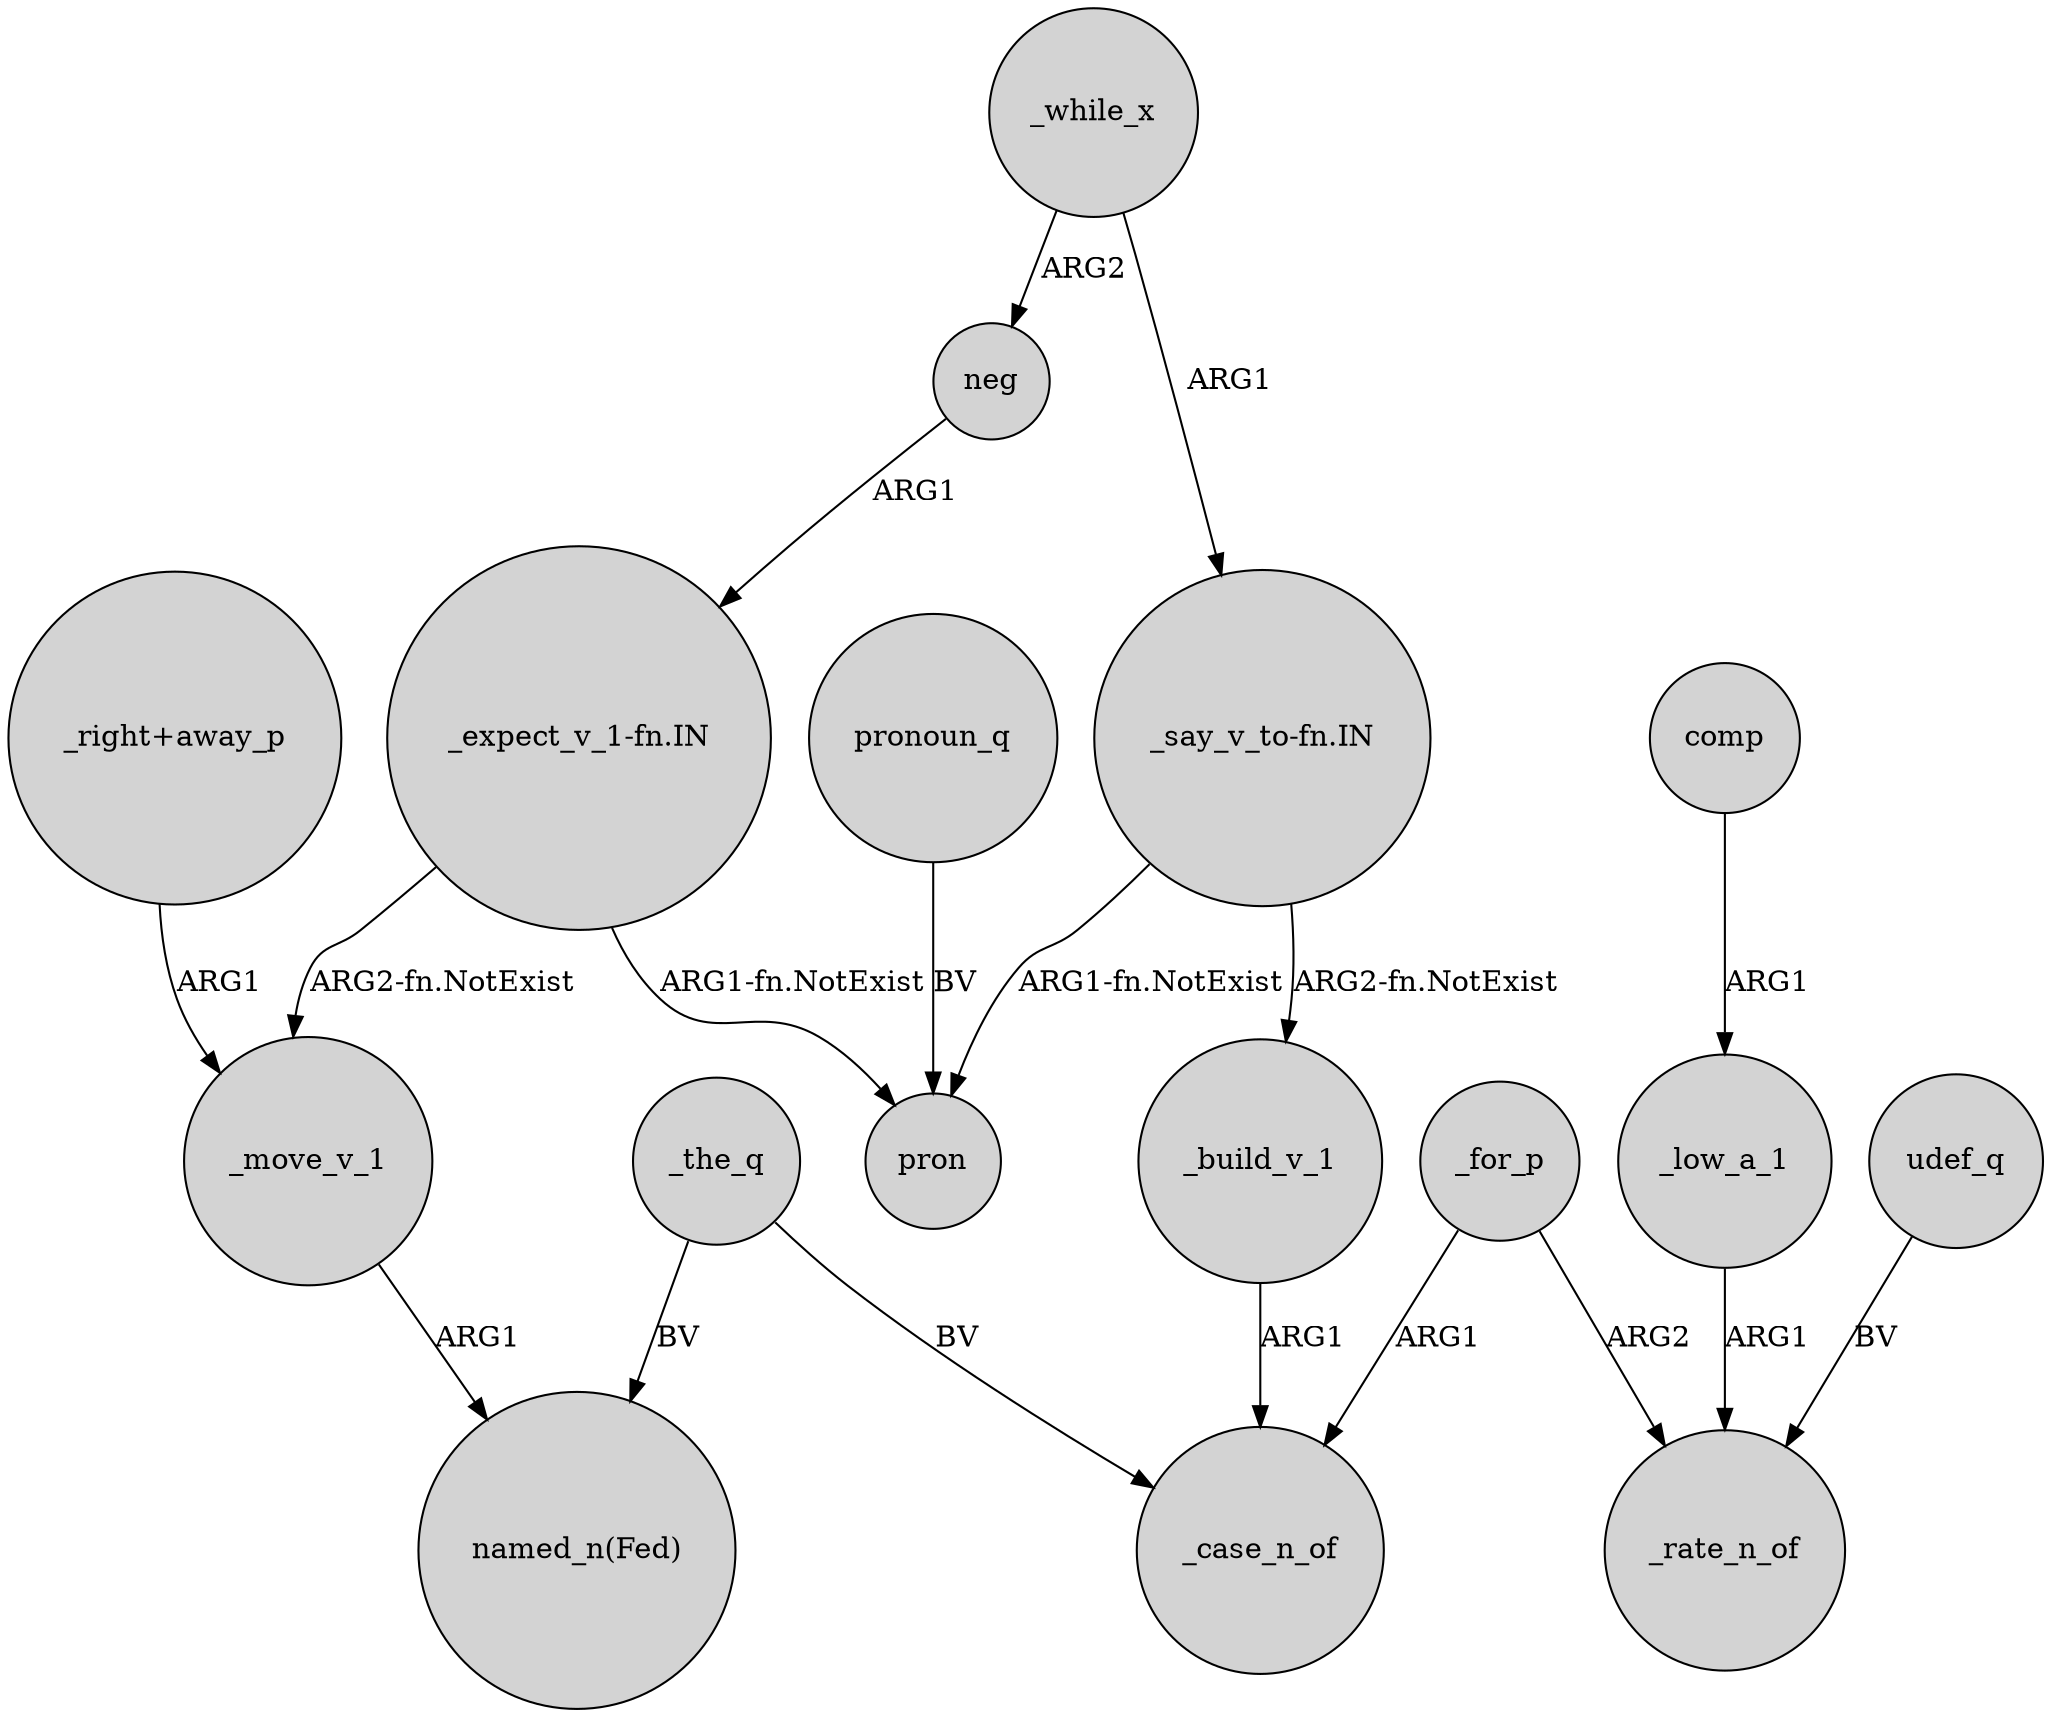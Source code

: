 digraph {
	node [shape=circle style=filled]
	"_say_v_to-fn.IN" -> _build_v_1 [label="ARG2-fn.NotExist"]
	"_say_v_to-fn.IN" -> pron [label="ARG1-fn.NotExist"]
	_move_v_1 -> "named_n(Fed)" [label=ARG1]
	_low_a_1 -> _rate_n_of [label=ARG1]
	_the_q -> "named_n(Fed)" [label=BV]
	udef_q -> _rate_n_of [label=BV]
	_while_x -> neg [label=ARG2]
	comp -> _low_a_1 [label=ARG1]
	"_right+away_p" -> _move_v_1 [label=ARG1]
	_build_v_1 -> _case_n_of [label=ARG1]
	"_expect_v_1-fn.IN" -> _move_v_1 [label="ARG2-fn.NotExist"]
	_for_p -> _case_n_of [label=ARG1]
	neg -> "_expect_v_1-fn.IN" [label=ARG1]
	"_expect_v_1-fn.IN" -> pron [label="ARG1-fn.NotExist"]
	_for_p -> _rate_n_of [label=ARG2]
	_while_x -> "_say_v_to-fn.IN" [label=ARG1]
	_the_q -> _case_n_of [label=BV]
	pronoun_q -> pron [label=BV]
}
